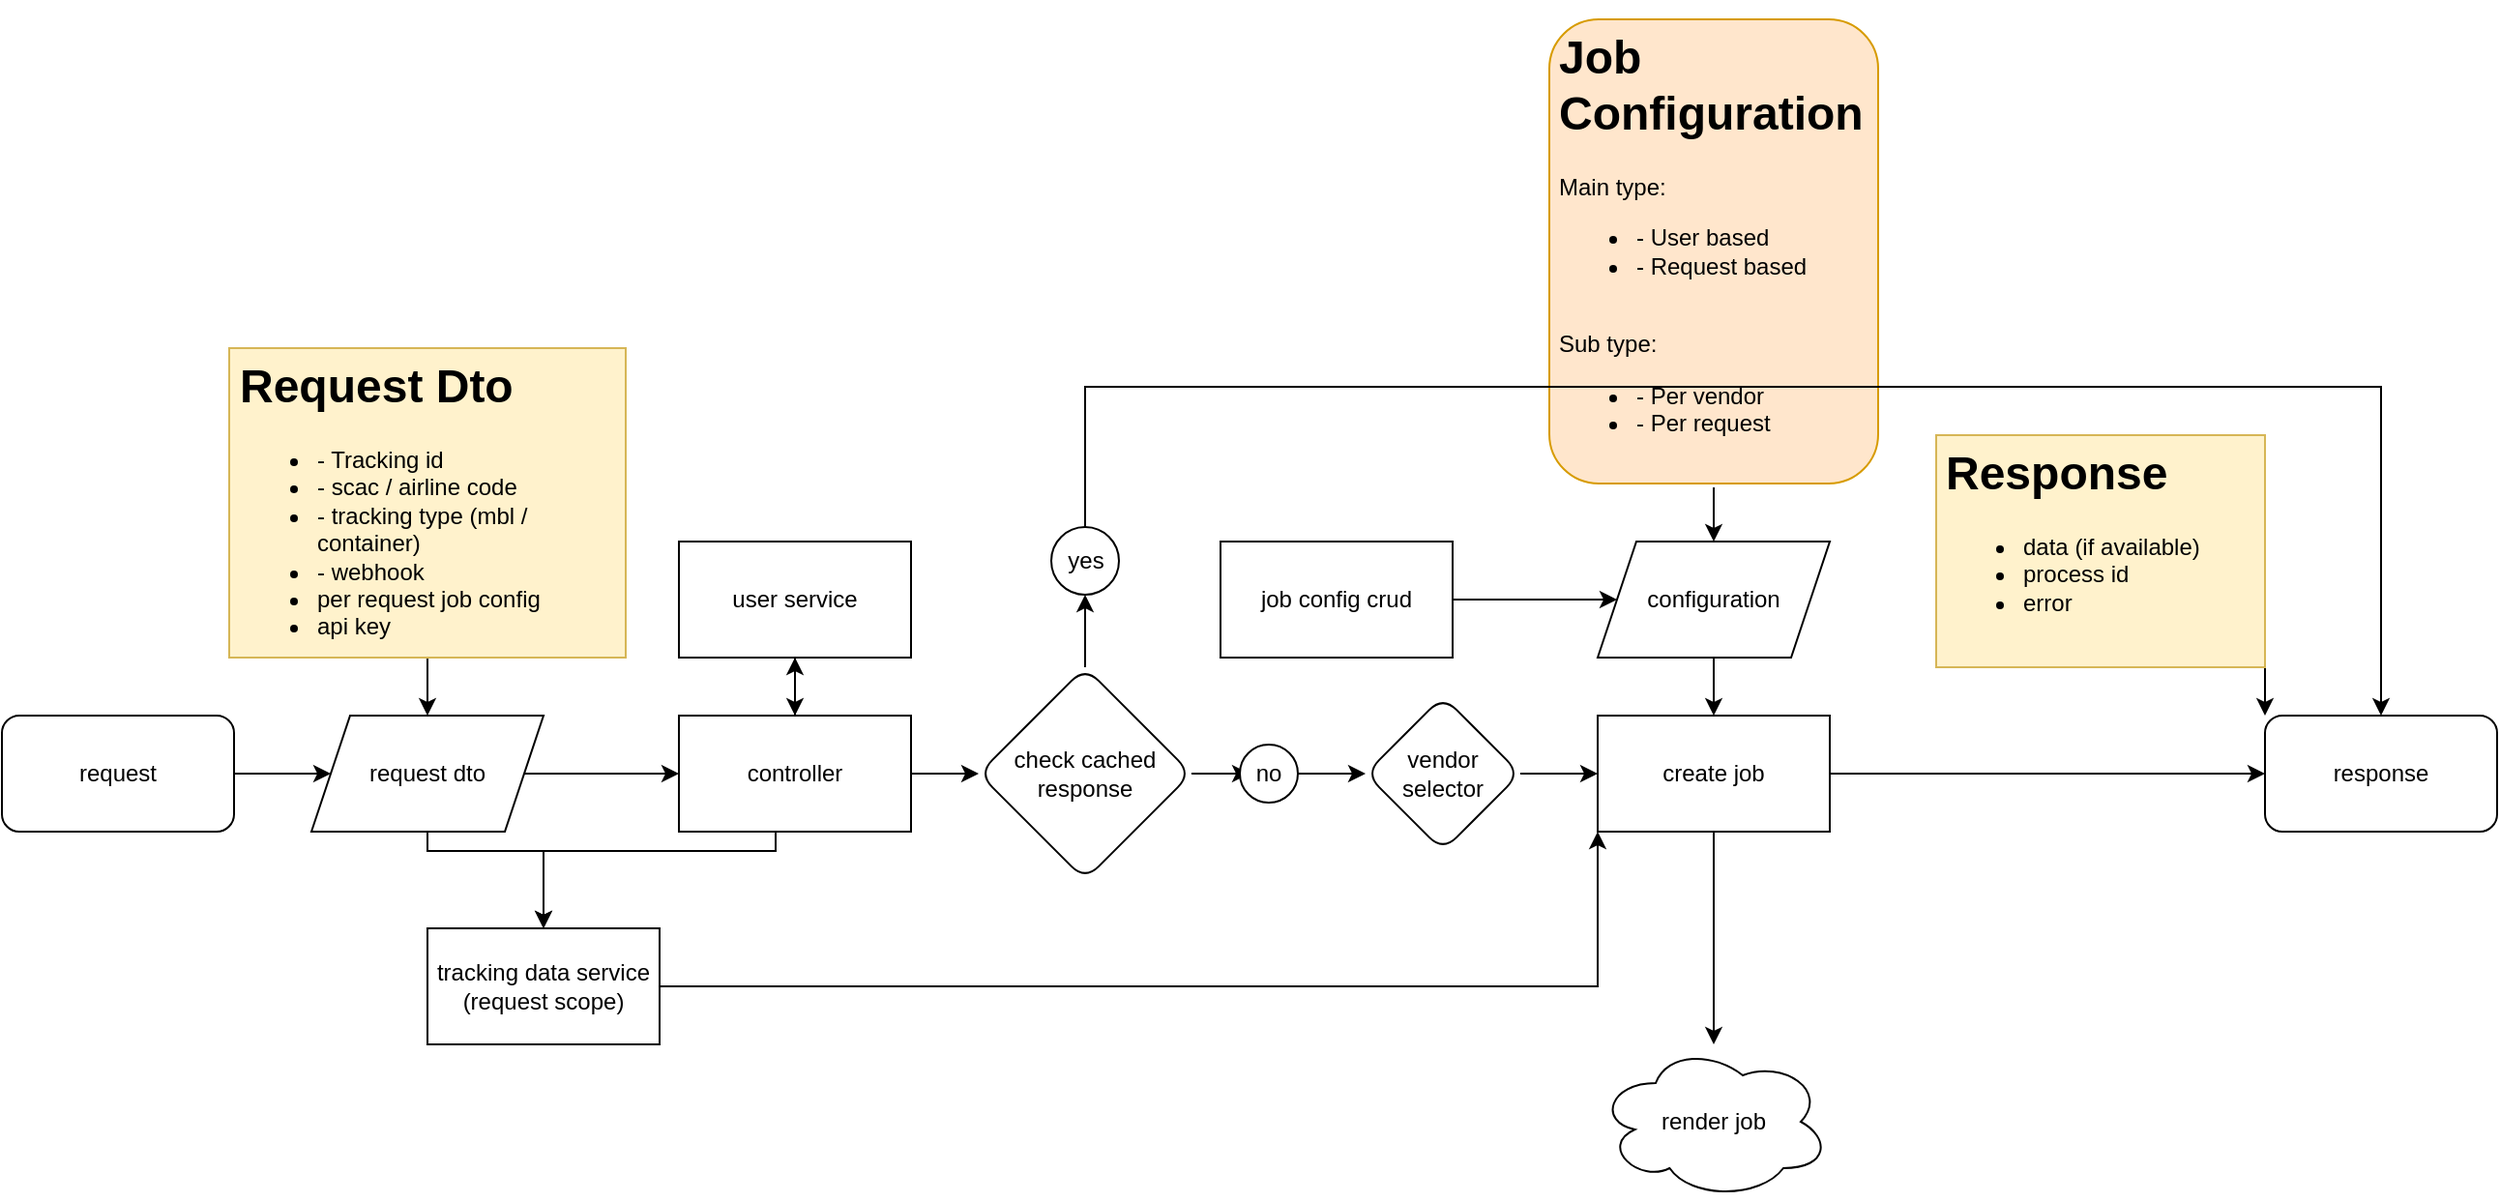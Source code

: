 <mxfile version="18.1.2" type="github">
  <diagram id="5nS2tupGKHrIzz-yQ_Gh" name="Page-1">
    <mxGraphModel dx="2272" dy="1854" grid="1" gridSize="10" guides="1" tooltips="1" connect="1" arrows="1" fold="1" page="1" pageScale="1" pageWidth="850" pageHeight="1100" math="0" shadow="0">
      <root>
        <mxCell id="0" />
        <mxCell id="1" parent="0" />
        <mxCell id="hlwMPDkGxFDHyRgncE-s-15" style="edgeStyle=orthogonalEdgeStyle;rounded=0;orthogonalLoop=1;jettySize=auto;html=1;entryX=0;entryY=0.5;entryDx=0;entryDy=0;" edge="1" parent="1" source="hlwMPDkGxFDHyRgncE-s-4" target="hlwMPDkGxFDHyRgncE-s-8">
          <mxGeometry relative="1" as="geometry" />
        </mxCell>
        <mxCell id="hlwMPDkGxFDHyRgncE-s-4" value="request" style="rounded=1;whiteSpace=wrap;html=1;" vertex="1" parent="1">
          <mxGeometry x="-80" y="130" width="120" height="60" as="geometry" />
        </mxCell>
        <mxCell id="hlwMPDkGxFDHyRgncE-s-19" style="edgeStyle=orthogonalEdgeStyle;rounded=0;orthogonalLoop=1;jettySize=auto;html=1;entryX=0.5;entryY=0;entryDx=0;entryDy=0;" edge="1" parent="1" source="hlwMPDkGxFDHyRgncE-s-6" target="hlwMPDkGxFDHyRgncE-s-10">
          <mxGeometry relative="1" as="geometry">
            <Array as="points">
              <mxPoint x="320" y="200" />
              <mxPoint x="200" y="200" />
            </Array>
          </mxGeometry>
        </mxCell>
        <mxCell id="hlwMPDkGxFDHyRgncE-s-45" style="edgeStyle=orthogonalEdgeStyle;rounded=0;orthogonalLoop=1;jettySize=auto;html=1;exitX=1;exitY=0.5;exitDx=0;exitDy=0;" edge="1" parent="1" source="hlwMPDkGxFDHyRgncE-s-6" target="hlwMPDkGxFDHyRgncE-s-44">
          <mxGeometry relative="1" as="geometry" />
        </mxCell>
        <mxCell id="hlwMPDkGxFDHyRgncE-s-55" value="" style="edgeStyle=orthogonalEdgeStyle;rounded=0;orthogonalLoop=1;jettySize=auto;html=1;" edge="1" parent="1" source="hlwMPDkGxFDHyRgncE-s-6" target="hlwMPDkGxFDHyRgncE-s-54">
          <mxGeometry relative="1" as="geometry" />
        </mxCell>
        <mxCell id="hlwMPDkGxFDHyRgncE-s-6" value="controller" style="rounded=0;whiteSpace=wrap;html=1;" vertex="1" parent="1">
          <mxGeometry x="270" y="130" width="120" height="60" as="geometry" />
        </mxCell>
        <mxCell id="hlwMPDkGxFDHyRgncE-s-18" style="edgeStyle=orthogonalEdgeStyle;rounded=0;orthogonalLoop=1;jettySize=auto;html=1;entryX=0;entryY=0.5;entryDx=0;entryDy=0;" edge="1" parent="1" source="hlwMPDkGxFDHyRgncE-s-8" target="hlwMPDkGxFDHyRgncE-s-6">
          <mxGeometry relative="1" as="geometry" />
        </mxCell>
        <mxCell id="hlwMPDkGxFDHyRgncE-s-20" style="edgeStyle=orthogonalEdgeStyle;rounded=0;orthogonalLoop=1;jettySize=auto;html=1;entryX=0.5;entryY=0;entryDx=0;entryDy=0;" edge="1" parent="1" source="hlwMPDkGxFDHyRgncE-s-8" target="hlwMPDkGxFDHyRgncE-s-10">
          <mxGeometry relative="1" as="geometry">
            <Array as="points">
              <mxPoint x="140" y="200" />
              <mxPoint x="200" y="200" />
            </Array>
          </mxGeometry>
        </mxCell>
        <mxCell id="hlwMPDkGxFDHyRgncE-s-8" value="request dto" style="shape=parallelogram;perimeter=parallelogramPerimeter;whiteSpace=wrap;html=1;fixedSize=1;" vertex="1" parent="1">
          <mxGeometry x="80" y="130" width="120" height="60" as="geometry" />
        </mxCell>
        <mxCell id="hlwMPDkGxFDHyRgncE-s-38" style="edgeStyle=orthogonalEdgeStyle;rounded=0;orthogonalLoop=1;jettySize=auto;html=1;entryX=0;entryY=1;entryDx=0;entryDy=0;" edge="1" parent="1" source="hlwMPDkGxFDHyRgncE-s-10" target="hlwMPDkGxFDHyRgncE-s-14">
          <mxGeometry relative="1" as="geometry" />
        </mxCell>
        <mxCell id="hlwMPDkGxFDHyRgncE-s-10" value="tracking data service&lt;br&gt;(request scope)" style="rounded=0;whiteSpace=wrap;html=1;" vertex="1" parent="1">
          <mxGeometry x="140" y="240" width="120" height="60" as="geometry" />
        </mxCell>
        <mxCell id="hlwMPDkGxFDHyRgncE-s-34" style="edgeStyle=orthogonalEdgeStyle;rounded=0;orthogonalLoop=1;jettySize=auto;html=1;" edge="1" parent="1" source="hlwMPDkGxFDHyRgncE-s-14" target="hlwMPDkGxFDHyRgncE-s-33">
          <mxGeometry relative="1" as="geometry" />
        </mxCell>
        <mxCell id="hlwMPDkGxFDHyRgncE-s-39" style="edgeStyle=orthogonalEdgeStyle;rounded=0;orthogonalLoop=1;jettySize=auto;html=1;entryX=0;entryY=0.5;entryDx=0;entryDy=0;" edge="1" parent="1" source="hlwMPDkGxFDHyRgncE-s-14" target="hlwMPDkGxFDHyRgncE-s-40">
          <mxGeometry relative="1" as="geometry">
            <mxPoint x="905" y="160" as="targetPoint" />
          </mxGeometry>
        </mxCell>
        <mxCell id="hlwMPDkGxFDHyRgncE-s-14" value="create job" style="rounded=0;whiteSpace=wrap;html=1;" vertex="1" parent="1">
          <mxGeometry x="745" y="130" width="120" height="60" as="geometry" />
        </mxCell>
        <mxCell id="hlwMPDkGxFDHyRgncE-s-22" style="edgeStyle=orthogonalEdgeStyle;rounded=0;orthogonalLoop=1;jettySize=auto;html=1;entryX=0.5;entryY=0;entryDx=0;entryDy=0;" edge="1" parent="1" source="hlwMPDkGxFDHyRgncE-s-21" target="hlwMPDkGxFDHyRgncE-s-14">
          <mxGeometry relative="1" as="geometry" />
        </mxCell>
        <mxCell id="hlwMPDkGxFDHyRgncE-s-21" value="configuration" style="shape=parallelogram;perimeter=parallelogramPerimeter;whiteSpace=wrap;html=1;fixedSize=1;" vertex="1" parent="1">
          <mxGeometry x="745" y="40" width="120" height="60" as="geometry" />
        </mxCell>
        <mxCell id="hlwMPDkGxFDHyRgncE-s-24" value="" style="edgeStyle=orthogonalEdgeStyle;rounded=0;orthogonalLoop=1;jettySize=auto;html=1;" edge="1" parent="1" source="hlwMPDkGxFDHyRgncE-s-23" target="hlwMPDkGxFDHyRgncE-s-21">
          <mxGeometry relative="1" as="geometry" />
        </mxCell>
        <mxCell id="hlwMPDkGxFDHyRgncE-s-23" value="job config crud" style="rounded=0;whiteSpace=wrap;html=1;" vertex="1" parent="1">
          <mxGeometry x="550" y="40" width="120" height="60" as="geometry" />
        </mxCell>
        <mxCell id="hlwMPDkGxFDHyRgncE-s-29" style="edgeStyle=orthogonalEdgeStyle;rounded=0;orthogonalLoop=1;jettySize=auto;html=1;entryX=0.5;entryY=0;entryDx=0;entryDy=0;" edge="1" parent="1" source="hlwMPDkGxFDHyRgncE-s-28" target="hlwMPDkGxFDHyRgncE-s-21">
          <mxGeometry relative="1" as="geometry" />
        </mxCell>
        <mxCell id="hlwMPDkGxFDHyRgncE-s-28" value="&lt;h1&gt;Job Configuration&lt;/h1&gt;&lt;div&gt;Main type:&lt;/div&gt;&lt;div&gt;&lt;ul&gt;&lt;li&gt;- User based&lt;/li&gt;&lt;li&gt;- Request based&lt;/li&gt;&lt;/ul&gt;&lt;/div&gt;&lt;div&gt;&lt;br&gt;&lt;/div&gt;&lt;div&gt;Sub type:&lt;/div&gt;&lt;div&gt;&lt;ul&gt;&lt;li&gt;- Per vendor&lt;/li&gt;&lt;li&gt;- Per request&lt;/li&gt;&lt;/ul&gt;&lt;/div&gt;" style="text;html=1;strokeColor=#d79b00;fillColor=#ffe6cc;spacing=5;spacingTop=-20;whiteSpace=wrap;overflow=hidden;rounded=1;shadow=0;glass=0;perimeterSpacing=2;gradientColor=none;sketch=0;" vertex="1" parent="1">
          <mxGeometry x="720" y="-230" width="170" height="240" as="geometry" />
        </mxCell>
        <mxCell id="hlwMPDkGxFDHyRgncE-s-32" style="edgeStyle=orthogonalEdgeStyle;rounded=0;orthogonalLoop=1;jettySize=auto;html=1;entryX=0;entryY=0.5;entryDx=0;entryDy=0;" edge="1" parent="1" source="hlwMPDkGxFDHyRgncE-s-30" target="hlwMPDkGxFDHyRgncE-s-14">
          <mxGeometry relative="1" as="geometry" />
        </mxCell>
        <mxCell id="hlwMPDkGxFDHyRgncE-s-30" value="vendor selector" style="rhombus;whiteSpace=wrap;html=1;rounded=1;shadow=0;glass=0;sketch=0;strokeColor=default;gradientColor=none;" vertex="1" parent="1">
          <mxGeometry x="625" y="120" width="80" height="80" as="geometry" />
        </mxCell>
        <mxCell id="hlwMPDkGxFDHyRgncE-s-33" value="render job" style="ellipse;shape=cloud;whiteSpace=wrap;html=1;rounded=1;shadow=0;glass=0;sketch=0;strokeColor=default;gradientColor=none;" vertex="1" parent="1">
          <mxGeometry x="745" y="300" width="120" height="80" as="geometry" />
        </mxCell>
        <mxCell id="hlwMPDkGxFDHyRgncE-s-36" style="edgeStyle=orthogonalEdgeStyle;rounded=0;orthogonalLoop=1;jettySize=auto;html=1;" edge="1" parent="1" source="hlwMPDkGxFDHyRgncE-s-35" target="hlwMPDkGxFDHyRgncE-s-8">
          <mxGeometry relative="1" as="geometry" />
        </mxCell>
        <mxCell id="hlwMPDkGxFDHyRgncE-s-35" value="&lt;h1&gt;Request Dto&lt;/h1&gt;&lt;div&gt;&lt;ul&gt;&lt;li&gt;- Tracking id&lt;/li&gt;&lt;li&gt;- scac / airline code&lt;/li&gt;&lt;li&gt;- tracking type (mbl / container)&lt;/li&gt;&lt;li&gt;- webhook&lt;/li&gt;&lt;li&gt;per request job config&lt;/li&gt;&lt;li&gt;api key&lt;/li&gt;&lt;/ul&gt;&lt;/div&gt;" style="text;html=1;strokeColor=#d6b656;fillColor=#fff2cc;spacing=5;spacingTop=-20;whiteSpace=wrap;overflow=hidden;rounded=0;shadow=0;glass=0;sketch=0;" vertex="1" parent="1">
          <mxGeometry x="37.5" y="-60" width="205" height="160" as="geometry" />
        </mxCell>
        <mxCell id="hlwMPDkGxFDHyRgncE-s-40" value="response" style="rounded=1;whiteSpace=wrap;html=1;shadow=0;glass=0;sketch=0;strokeColor=default;gradientColor=none;" vertex="1" parent="1">
          <mxGeometry x="1090" y="130" width="120" height="60" as="geometry" />
        </mxCell>
        <mxCell id="hlwMPDkGxFDHyRgncE-s-57" style="edgeStyle=orthogonalEdgeStyle;rounded=0;orthogonalLoop=1;jettySize=auto;html=1;exitX=1;exitY=1;exitDx=0;exitDy=0;entryX=0;entryY=0;entryDx=0;entryDy=0;" edge="1" parent="1" source="hlwMPDkGxFDHyRgncE-s-42" target="hlwMPDkGxFDHyRgncE-s-40">
          <mxGeometry relative="1" as="geometry" />
        </mxCell>
        <mxCell id="hlwMPDkGxFDHyRgncE-s-42" value="&lt;h1&gt;Response&lt;/h1&gt;&lt;p&gt;&lt;/p&gt;&lt;ul&gt;&lt;li&gt;data (if available)&lt;/li&gt;&lt;li&gt;process id&lt;/li&gt;&lt;li&gt;error&lt;/li&gt;&lt;/ul&gt;&lt;p&gt;&lt;/p&gt;" style="text;html=1;strokeColor=#d6b656;fillColor=#fff2cc;spacing=5;spacingTop=-20;whiteSpace=wrap;overflow=hidden;rounded=0;shadow=0;glass=0;sketch=0;" vertex="1" parent="1">
          <mxGeometry x="920" y="-15" width="170" height="120" as="geometry" />
        </mxCell>
        <mxCell id="hlwMPDkGxFDHyRgncE-s-47" value="" style="edgeStyle=orthogonalEdgeStyle;rounded=0;orthogonalLoop=1;jettySize=auto;html=1;" edge="1" parent="1" source="hlwMPDkGxFDHyRgncE-s-44" target="hlwMPDkGxFDHyRgncE-s-46">
          <mxGeometry relative="1" as="geometry">
            <Array as="points">
              <mxPoint x="480" y="80" />
              <mxPoint x="480" y="80" />
            </Array>
          </mxGeometry>
        </mxCell>
        <mxCell id="hlwMPDkGxFDHyRgncE-s-51" style="edgeStyle=orthogonalEdgeStyle;rounded=0;orthogonalLoop=1;jettySize=auto;html=1;entryX=0;entryY=0.5;entryDx=0;entryDy=0;" edge="1" parent="1" source="hlwMPDkGxFDHyRgncE-s-44">
          <mxGeometry relative="1" as="geometry">
            <mxPoint x="565" y="160" as="targetPoint" />
          </mxGeometry>
        </mxCell>
        <mxCell id="hlwMPDkGxFDHyRgncE-s-44" value="check cached response" style="rhombus;whiteSpace=wrap;html=1;rounded=1;shadow=0;glass=0;sketch=0;strokeColor=default;gradientColor=none;" vertex="1" parent="1">
          <mxGeometry x="425" y="105" width="110" height="110" as="geometry" />
        </mxCell>
        <mxCell id="hlwMPDkGxFDHyRgncE-s-48" style="edgeStyle=orthogonalEdgeStyle;rounded=0;orthogonalLoop=1;jettySize=auto;html=1;" edge="1" parent="1" source="hlwMPDkGxFDHyRgncE-s-46" target="hlwMPDkGxFDHyRgncE-s-40">
          <mxGeometry relative="1" as="geometry">
            <Array as="points">
              <mxPoint x="480" y="-40" />
              <mxPoint x="1150" y="-40" />
            </Array>
          </mxGeometry>
        </mxCell>
        <mxCell id="hlwMPDkGxFDHyRgncE-s-46" value="yes" style="ellipse;whiteSpace=wrap;html=1;aspect=fixed;rounded=1;shadow=0;glass=0;sketch=0;strokeColor=default;gradientColor=none;" vertex="1" parent="1">
          <mxGeometry x="462.5" y="32.5" width="35" height="35" as="geometry" />
        </mxCell>
        <mxCell id="hlwMPDkGxFDHyRgncE-s-52" style="edgeStyle=orthogonalEdgeStyle;rounded=0;orthogonalLoop=1;jettySize=auto;html=1;entryX=0;entryY=0.5;entryDx=0;entryDy=0;" edge="1" parent="1" source="hlwMPDkGxFDHyRgncE-s-50" target="hlwMPDkGxFDHyRgncE-s-30">
          <mxGeometry relative="1" as="geometry" />
        </mxCell>
        <mxCell id="hlwMPDkGxFDHyRgncE-s-50" value="no" style="ellipse;whiteSpace=wrap;html=1;aspect=fixed;rounded=1;shadow=0;glass=0;sketch=0;strokeColor=default;gradientColor=none;" vertex="1" parent="1">
          <mxGeometry x="560" y="145" width="30" height="30" as="geometry" />
        </mxCell>
        <mxCell id="hlwMPDkGxFDHyRgncE-s-56" style="edgeStyle=orthogonalEdgeStyle;rounded=0;orthogonalLoop=1;jettySize=auto;html=1;" edge="1" parent="1" source="hlwMPDkGxFDHyRgncE-s-54">
          <mxGeometry relative="1" as="geometry">
            <mxPoint x="330" y="130" as="targetPoint" />
          </mxGeometry>
        </mxCell>
        <mxCell id="hlwMPDkGxFDHyRgncE-s-54" value="user service" style="rounded=0;whiteSpace=wrap;html=1;shadow=0;glass=0;sketch=0;strokeColor=default;gradientColor=none;" vertex="1" parent="1">
          <mxGeometry x="270" y="40" width="120" height="60" as="geometry" />
        </mxCell>
      </root>
    </mxGraphModel>
  </diagram>
</mxfile>
